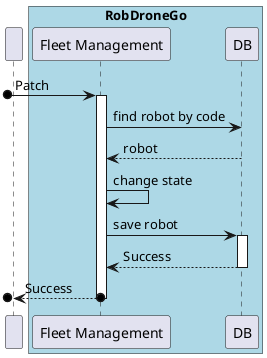 @startuml SD Lv2

participant " "
box "RobDroneGo" #LightBlue
    participant "Fleet Management" as fleet
    participant "DB" as DB
end box

[o-> fleet : Patch
activate fleet

fleet -> DB : find robot by code

DB --> fleet : robot

fleet -> fleet : change state

fleet -> DB : save robot
activate DB
DB --> fleet : Success
deactivate DB

[o<--o fleet : Success
deactivate fleet

@enduml